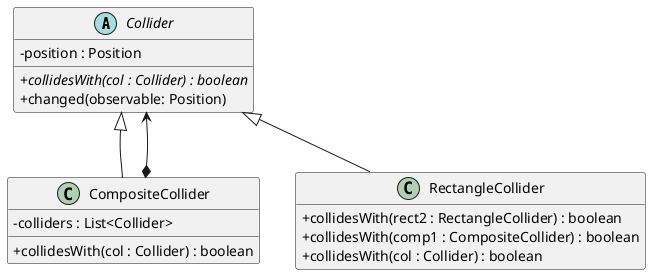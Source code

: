 @startuml

hide empty members
skinparam classAttributeIconSize 0
skinparam linetype polyline
skinparam shadowing false

abstract class Collider {
  - position : Position
  + //collidesWith(col : Collider) : boolean//
  + changed(observable: Position)
}
class CompositeCollider {
  - colliders : List<Collider>
  + collidesWith(col : Collider) : boolean
}
class RectangleCollider {
  + collidesWith(rect2 : RectangleCollider) : boolean
  + collidesWith(comp1 : CompositeCollider) : boolean
  + collidesWith(col : Collider) : boolean
}

CompositeCollider -up-^ Collider
RectangleCollider -up-^ Collider

Collider <--* CompositeCollider

@enduml
